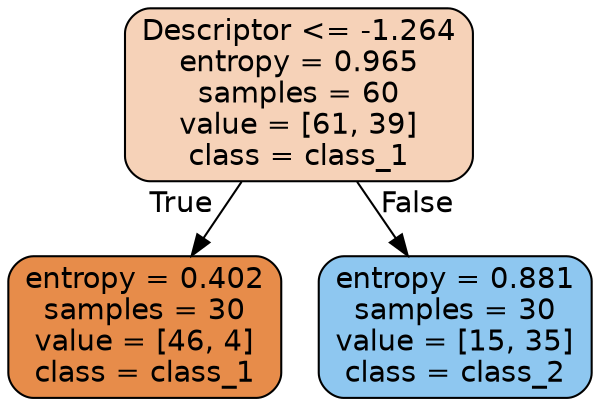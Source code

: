 digraph Tree {
node [shape=box, style="filled, rounded", color="black", fontname="helvetica"] ;
edge [fontname="helvetica"] ;
0 [label="Descriptor <= -1.264\nentropy = 0.965\nsamples = 60\nvalue = [61, 39]\nclass = class_1", fillcolor="#f6d2b8"] ;
1 [label="entropy = 0.402\nsamples = 30\nvalue = [46, 4]\nclass = class_1", fillcolor="#e78c4a"] ;
0 -> 1 [labeldistance=2.5, labelangle=45, headlabel="True"] ;
2 [label="entropy = 0.881\nsamples = 30\nvalue = [15, 35]\nclass = class_2", fillcolor="#8ec7f0"] ;
0 -> 2 [labeldistance=2.5, labelangle=-45, headlabel="False"] ;
}